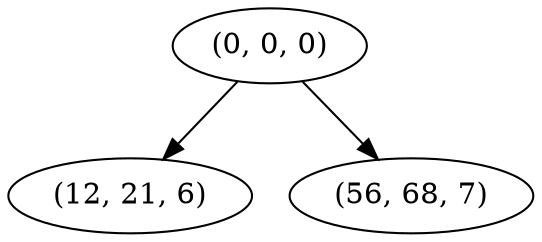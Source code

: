 digraph tree {
    "(0, 0, 0)";
    "(12, 21, 6)";
    "(56, 68, 7)";
    "(0, 0, 0)" -> "(12, 21, 6)";
    "(0, 0, 0)" -> "(56, 68, 7)";
}
